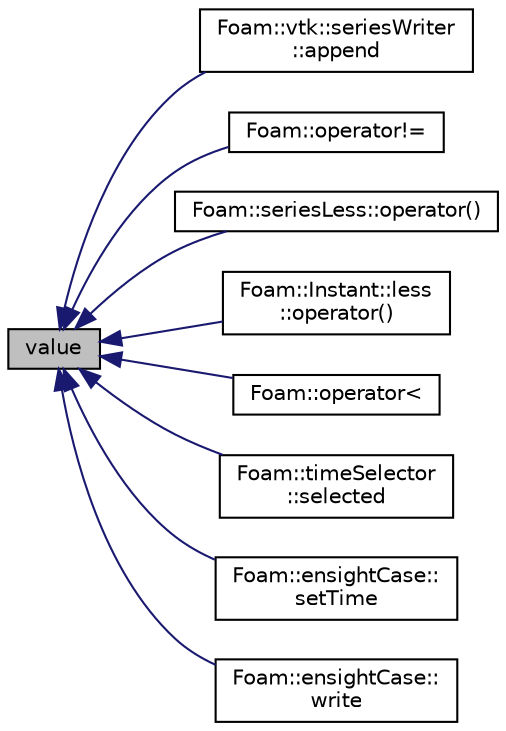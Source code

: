 digraph "value"
{
  bgcolor="transparent";
  edge [fontname="Helvetica",fontsize="10",labelfontname="Helvetica",labelfontsize="10"];
  node [fontname="Helvetica",fontsize="10",shape=record];
  rankdir="LR";
  Node1 [label="value",height=0.2,width=0.4,color="black", fillcolor="grey75", style="filled" fontcolor="black"];
  Node1 -> Node2 [dir="back",color="midnightblue",fontsize="10",style="solid",fontname="Helvetica"];
  Node2 [label="Foam::vtk::seriesWriter\l::append",height=0.2,width=0.4,color="black",URL="$classFoam_1_1vtk_1_1seriesWriter.html#a4b2d370ebeaf44c85b82c221cd0e33fa",tooltip="Append the specified file instant. "];
  Node1 -> Node3 [dir="back",color="midnightblue",fontsize="10",style="solid",fontname="Helvetica"];
  Node3 [label="Foam::operator!=",height=0.2,width=0.4,color="black",URL="$namespaceFoam.html#a3024545d657e1cea0cd3da036cf43d89",tooltip="Compare instant values for inequality. "];
  Node1 -> Node4 [dir="back",color="midnightblue",fontsize="10",style="solid",fontname="Helvetica"];
  Node4 [label="Foam::seriesLess::operator()",height=0.2,width=0.4,color="black",URL="$structFoam_1_1seriesLess.html#a4415e00ff5fa795c1e6a44b99ec84d9a"];
  Node1 -> Node5 [dir="back",color="midnightblue",fontsize="10",style="solid",fontname="Helvetica"];
  Node5 [label="Foam::Instant::less\l::operator()",height=0.2,width=0.4,color="black",URL="$structFoam_1_1Instant_1_1less.html#a30da10ee8457883a727dc5a9b59e273c"];
  Node1 -> Node6 [dir="back",color="midnightblue",fontsize="10",style="solid",fontname="Helvetica"];
  Node6 [label="Foam::operator\<",height=0.2,width=0.4,color="black",URL="$namespaceFoam.html#a0ec27e2be59bfc970147db5afd45292c",tooltip="Compare instant values for less-than. "];
  Node1 -> Node7 [dir="back",color="midnightblue",fontsize="10",style="solid",fontname="Helvetica"];
  Node7 [label="Foam::timeSelector\l::selected",height=0.2,width=0.4,color="black",URL="$classFoam_1_1timeSelector.html#a7618c4c330cbaa12a0055b54fcfb59f0",tooltip="Return the set of selected instants in the given list that are within the ranges. ..."];
  Node1 -> Node8 [dir="back",color="midnightblue",fontsize="10",style="solid",fontname="Helvetica"];
  Node8 [label="Foam::ensightCase::\lsetTime",height=0.2,width=0.4,color="black",URL="$classFoam_1_1ensightCase.html#a8b47631a525c62d4e02955325177672c",tooltip="Set current index and time for time-set 1. "];
  Node1 -> Node9 [dir="back",color="midnightblue",fontsize="10",style="solid",fontname="Helvetica"];
  Node9 [label="Foam::ensightCase::\lwrite",height=0.2,width=0.4,color="black",URL="$classFoam_1_1ensightCase.html#a9ba943a3e5d19bd6cbbeecedbd8aa972",tooltip="Write the case file. "];
}
